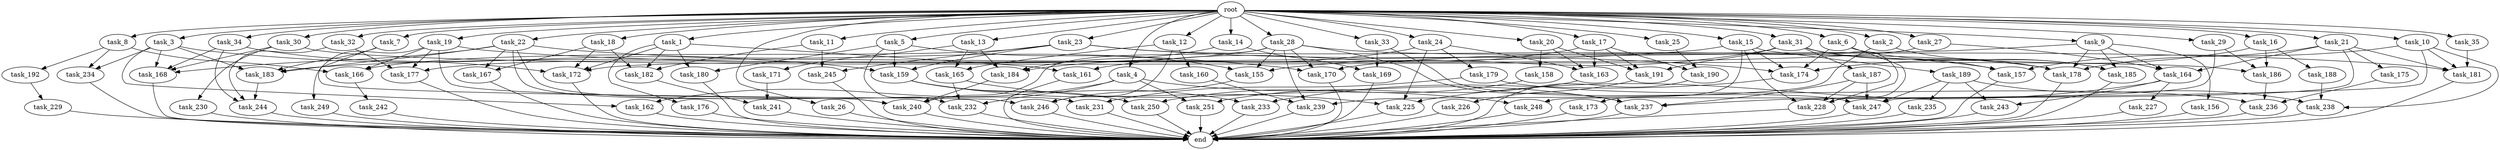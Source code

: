 digraph G {
  task_12 [size="2.048000"];
  task_160 [size="618475290.624000"];
  task_180 [size="1168231104.512000"];
  task_19 [size="2.048000"];
  task_249 [size="154618822.656000"];
  root [size="0.000000"];
  task_10 [size="2.048000"];
  task_168 [size="2216203124.736000"];
  task_18 [size="2.048000"];
  task_1 [size="2.048000"];
  task_189 [size="841813590.016000"];
  task_183 [size="2319282339.840000"];
  task_161 [size="1786706395.136000"];
  task_4 [size="2.048000"];
  task_33 [size="2.048000"];
  task_235 [size="841813590.016000"];
  task_234 [size="1821066133.504000"];
  task_8 [size="2.048000"];
  task_15 [size="2.048000"];
  task_5 [size="2.048000"];
  end [size="0.000000"];
  task_228 [size="4020089389.056000"];
  task_191 [size="2954937499.648000"];
  task_27 [size="2.048000"];
  task_246 [size="1116691496.960000"];
  task_167 [size="2336462209.024000"];
  task_14 [size="2.048000"];
  task_21 [size="2.048000"];
  task_241 [size="1460288880.640000"];
  task_16 [size="2.048000"];
  task_7 [size="2.048000"];
  task_242 [size="1717986918.400000"];
  task_227 [size="1099511627.776000"];
  task_225 [size="2267742732.288000"];
  task_26 [size="2.048000"];
  task_177 [size="1391569403.904000"];
  task_239 [size="2851858284.544000"];
  task_158 [size="618475290.624000"];
  task_229 [size="618475290.624000"];
  task_30 [size="2.048000"];
  task_245 [size="1236950581.248000"];
  task_172 [size="3161095929.856000"];
  task_164 [size="1546188226.560000"];
  task_226 [size="429496729.600000"];
  task_174 [size="3332894621.696000"];
  task_171 [size="274877906.944000"];
  task_165 [size="893353197.568000"];
  task_179 [size="1099511627.776000"];
  task_175 [size="841813590.016000"];
  task_192 [size="1391569403.904000"];
  task_231 [size="1047972020.224000"];
  task_17 [size="2.048000"];
  task_169 [size="1717986918.400000"];
  task_166 [size="2164663517.184000"];
  task_31 [size="2.048000"];
  task_170 [size="1666447310.848000"];
  task_2 [size="2.048000"];
  task_237 [size="2456721293.312000"];
  task_35 [size="2.048000"];
  task_3 [size="2.048000"];
  task_187 [size="618475290.624000"];
  task_247 [size="3624952397.824000"];
  task_230 [size="68719476.736000"];
  task_181 [size="1906965479.424000"];
  task_162 [size="584115552.256000"];
  task_232 [size="1683627180.032000"];
  task_184 [size="1992864825.344000"];
  task_22 [size="2.048000"];
  task_159 [size="2147483648.000000"];
  task_29 [size="2.048000"];
  task_244 [size="2559800508.416000"];
  task_28 [size="2.048000"];
  task_176 [size="68719476.736000"];
  task_163 [size="3435973836.800000"];
  task_182 [size="2405181685.760000"];
  task_233 [size="1168231104.512000"];
  task_23 [size="2.048000"];
  task_190 [size="1872605741.056000"];
  task_25 [size="2.048000"];
  task_6 [size="2.048000"];
  task_32 [size="2.048000"];
  task_188 [size="154618822.656000"];
  task_250 [size="687194767.360000"];
  task_20 [size="2.048000"];
  task_243 [size="1941325217.792000"];
  task_238 [size="3401614098.432000"];
  task_9 [size="2.048000"];
  task_236 [size="1425929142.272000"];
  task_155 [size="2336462209.024000"];
  task_248 [size="858993459.200000"];
  task_185 [size="2989297238.016000"];
  task_156 [size="429496729.600000"];
  task_186 [size="652835028.992000"];
  task_34 [size="2.048000"];
  task_240 [size="1666447310.848000"];
  task_173 [size="841813590.016000"];
  task_157 [size="2078764171.264000"];
  task_178 [size="2508260900.864000"];
  task_13 [size="2.048000"];
  task_251 [size="996432412.672000"];
  task_24 [size="2.048000"];
  task_11 [size="2.048000"];

  task_12 -> task_165 [size="301989888.000000"];
  task_12 -> task_246 [size="301989888.000000"];
  task_12 -> task_160 [size="301989888.000000"];
  task_160 -> task_239 [size="679477248.000000"];
  task_180 -> end [size="1.000000"];
  task_19 -> task_249 [size="75497472.000000"];
  task_19 -> task_240 [size="75497472.000000"];
  task_19 -> task_166 [size="75497472.000000"];
  task_19 -> task_181 [size="75497472.000000"];
  task_19 -> task_177 [size="75497472.000000"];
  task_249 -> end [size="1.000000"];
  root -> task_12 [size="1.000000"];
  root -> task_35 [size="1.000000"];
  root -> task_14 [size="1.000000"];
  root -> task_21 [size="1.000000"];
  root -> task_6 [size="1.000000"];
  root -> task_32 [size="1.000000"];
  root -> task_19 [size="1.000000"];
  root -> task_20 [size="1.000000"];
  root -> task_16 [size="1.000000"];
  root -> task_9 [size="1.000000"];
  root -> task_31 [size="1.000000"];
  root -> task_10 [size="1.000000"];
  root -> task_1 [size="1.000000"];
  root -> task_18 [size="1.000000"];
  root -> task_5 [size="1.000000"];
  root -> task_2 [size="1.000000"];
  root -> task_4 [size="1.000000"];
  root -> task_27 [size="1.000000"];
  root -> task_23 [size="1.000000"];
  root -> task_3 [size="1.000000"];
  root -> task_26 [size="1.000000"];
  root -> task_7 [size="1.000000"];
  root -> task_34 [size="1.000000"];
  root -> task_17 [size="1.000000"];
  root -> task_33 [size="1.000000"];
  root -> task_15 [size="1.000000"];
  root -> task_22 [size="1.000000"];
  root -> task_29 [size="1.000000"];
  root -> task_8 [size="1.000000"];
  root -> task_30 [size="1.000000"];
  root -> task_13 [size="1.000000"];
  root -> task_25 [size="1.000000"];
  root -> task_24 [size="1.000000"];
  root -> task_11 [size="1.000000"];
  root -> task_28 [size="1.000000"];
  task_10 -> task_157 [size="411041792.000000"];
  task_10 -> task_238 [size="411041792.000000"];
  task_10 -> task_181 [size="411041792.000000"];
  task_10 -> task_237 [size="411041792.000000"];
  task_168 -> end [size="1.000000"];
  task_18 -> task_172 [size="838860800.000000"];
  task_18 -> task_167 [size="838860800.000000"];
  task_18 -> task_182 [size="838860800.000000"];
  task_1 -> task_180 [size="33554432.000000"];
  task_1 -> task_172 [size="33554432.000000"];
  task_1 -> task_161 [size="33554432.000000"];
  task_1 -> task_176 [size="33554432.000000"];
  task_1 -> task_182 [size="33554432.000000"];
  task_189 -> task_235 [size="411041792.000000"];
  task_189 -> task_243 [size="411041792.000000"];
  task_189 -> task_238 [size="411041792.000000"];
  task_189 -> task_247 [size="411041792.000000"];
  task_183 -> task_244 [size="411041792.000000"];
  task_161 -> end [size="1.000000"];
  task_4 -> task_232 [size="75497472.000000"];
  task_4 -> task_162 [size="75497472.000000"];
  task_4 -> task_251 [size="75497472.000000"];
  task_4 -> task_237 [size="75497472.000000"];
  task_33 -> task_247 [size="536870912.000000"];
  task_33 -> task_169 [size="536870912.000000"];
  task_235 -> end [size="1.000000"];
  task_234 -> end [size="1.000000"];
  task_8 -> task_234 [size="679477248.000000"];
  task_8 -> task_192 [size="679477248.000000"];
  task_8 -> task_166 [size="679477248.000000"];
  task_15 -> task_183 [size="411041792.000000"];
  task_15 -> task_173 [size="411041792.000000"];
  task_15 -> task_174 [size="411041792.000000"];
  task_15 -> task_189 [size="411041792.000000"];
  task_15 -> task_228 [size="411041792.000000"];
  task_5 -> task_155 [size="536870912.000000"];
  task_5 -> task_180 [size="536870912.000000"];
  task_5 -> task_159 [size="536870912.000000"];
  task_5 -> task_232 [size="536870912.000000"];
  task_228 -> end [size="1.000000"];
  task_191 -> task_226 [size="209715200.000000"];
  task_27 -> task_172 [size="134217728.000000"];
  task_27 -> task_164 [size="134217728.000000"];
  task_246 -> end [size="1.000000"];
  task_167 -> end [size="1.000000"];
  task_14 -> task_184 [size="301989888.000000"];
  task_14 -> task_169 [size="301989888.000000"];
  task_21 -> task_175 [size="411041792.000000"];
  task_21 -> task_164 [size="411041792.000000"];
  task_21 -> task_247 [size="411041792.000000"];
  task_21 -> task_181 [size="411041792.000000"];
  task_21 -> task_178 [size="411041792.000000"];
  task_241 -> end [size="1.000000"];
  task_16 -> task_186 [size="75497472.000000"];
  task_16 -> task_174 [size="75497472.000000"];
  task_16 -> task_188 [size="75497472.000000"];
  task_7 -> task_183 [size="209715200.000000"];
  task_7 -> task_246 [size="209715200.000000"];
  task_242 -> end [size="1.000000"];
  task_227 -> end [size="1.000000"];
  task_225 -> end [size="1.000000"];
  task_26 -> end [size="1.000000"];
  task_177 -> end [size="1.000000"];
  task_239 -> end [size="1.000000"];
  task_158 -> task_250 [size="301989888.000000"];
  task_229 -> end [size="1.000000"];
  task_30 -> task_168 [size="33554432.000000"];
  task_30 -> task_230 [size="33554432.000000"];
  task_30 -> task_186 [size="33554432.000000"];
  task_245 -> end [size="1.000000"];
  task_172 -> end [size="1.000000"];
  task_164 -> task_227 [size="536870912.000000"];
  task_164 -> task_243 [size="536870912.000000"];
  task_164 -> task_225 [size="536870912.000000"];
  task_226 -> end [size="1.000000"];
  task_174 -> task_233 [size="536870912.000000"];
  task_171 -> task_241 [size="679477248.000000"];
  task_165 -> task_232 [size="209715200.000000"];
  task_165 -> task_248 [size="209715200.000000"];
  task_179 -> task_236 [size="209715200.000000"];
  task_179 -> task_231 [size="209715200.000000"];
  task_175 -> task_236 [size="411041792.000000"];
  task_192 -> task_229 [size="301989888.000000"];
  task_231 -> end [size="1.000000"];
  task_17 -> task_163 [size="838860800.000000"];
  task_17 -> task_190 [size="838860800.000000"];
  task_17 -> task_161 [size="838860800.000000"];
  task_17 -> task_191 [size="838860800.000000"];
  task_169 -> end [size="1.000000"];
  task_166 -> task_242 [size="838860800.000000"];
  task_31 -> task_155 [size="301989888.000000"];
  task_31 -> task_191 [size="301989888.000000"];
  task_31 -> task_157 [size="301989888.000000"];
  task_31 -> task_178 [size="301989888.000000"];
  task_31 -> task_187 [size="301989888.000000"];
  task_31 -> task_228 [size="301989888.000000"];
  task_170 -> end [size="1.000000"];
  task_2 -> task_239 [size="411041792.000000"];
  task_2 -> task_185 [size="411041792.000000"];
  task_237 -> end [size="1.000000"];
  task_35 -> task_181 [size="33554432.000000"];
  task_3 -> task_183 [size="209715200.000000"];
  task_3 -> task_234 [size="209715200.000000"];
  task_3 -> task_168 [size="209715200.000000"];
  task_3 -> task_159 [size="209715200.000000"];
  task_3 -> task_162 [size="209715200.000000"];
  task_187 -> task_247 [size="411041792.000000"];
  task_187 -> task_228 [size="411041792.000000"];
  task_187 -> task_237 [size="411041792.000000"];
  task_247 -> end [size="1.000000"];
  task_230 -> end [size="1.000000"];
  task_181 -> end [size="1.000000"];
  task_162 -> end [size="1.000000"];
  task_232 -> end [size="1.000000"];
  task_184 -> task_240 [size="134217728.000000"];
  task_22 -> task_183 [size="301989888.000000"];
  task_22 -> task_240 [size="301989888.000000"];
  task_22 -> task_167 [size="301989888.000000"];
  task_22 -> task_170 [size="301989888.000000"];
  task_22 -> task_168 [size="301989888.000000"];
  task_22 -> task_231 [size="301989888.000000"];
  task_159 -> task_250 [size="33554432.000000"];
  task_159 -> task_233 [size="33554432.000000"];
  task_159 -> task_225 [size="33554432.000000"];
  task_29 -> task_248 [size="209715200.000000"];
  task_29 -> task_186 [size="209715200.000000"];
  task_244 -> end [size="1.000000"];
  task_28 -> task_155 [size="301989888.000000"];
  task_28 -> task_240 [size="301989888.000000"];
  task_28 -> task_237 [size="301989888.000000"];
  task_28 -> task_178 [size="301989888.000000"];
  task_28 -> task_170 [size="301989888.000000"];
  task_28 -> task_177 [size="301989888.000000"];
  task_28 -> task_239 [size="301989888.000000"];
  task_176 -> end [size="1.000000"];
  task_163 -> task_251 [size="411041792.000000"];
  task_182 -> task_241 [size="33554432.000000"];
  task_233 -> end [size="1.000000"];
  task_23 -> task_245 [size="301989888.000000"];
  task_23 -> task_157 [size="301989888.000000"];
  task_23 -> task_166 [size="301989888.000000"];
  task_23 -> task_159 [size="301989888.000000"];
  task_23 -> task_174 [size="301989888.000000"];
  task_190 -> end [size="1.000000"];
  task_25 -> task_190 [size="75497472.000000"];
  task_6 -> task_174 [size="838860800.000000"];
  task_6 -> task_185 [size="838860800.000000"];
  task_6 -> task_228 [size="838860800.000000"];
  task_32 -> task_177 [size="301989888.000000"];
  task_32 -> task_244 [size="301989888.000000"];
  task_188 -> task_238 [size="838860800.000000"];
  task_250 -> end [size="1.000000"];
  task_20 -> task_163 [size="301989888.000000"];
  task_20 -> task_158 [size="301989888.000000"];
  task_20 -> task_191 [size="301989888.000000"];
  task_243 -> end [size="1.000000"];
  task_238 -> end [size="1.000000"];
  task_9 -> task_156 [size="209715200.000000"];
  task_9 -> task_170 [size="209715200.000000"];
  task_9 -> task_164 [size="209715200.000000"];
  task_9 -> task_185 [size="209715200.000000"];
  task_9 -> task_178 [size="209715200.000000"];
  task_236 -> end [size="1.000000"];
  task_155 -> task_246 [size="33554432.000000"];
  task_248 -> end [size="1.000000"];
  task_185 -> end [size="1.000000"];
  task_156 -> end [size="1.000000"];
  task_186 -> task_236 [size="75497472.000000"];
  task_34 -> task_172 [size="536870912.000000"];
  task_34 -> task_244 [size="536870912.000000"];
  task_34 -> task_168 [size="536870912.000000"];
  task_240 -> end [size="1.000000"];
  task_173 -> end [size="1.000000"];
  task_157 -> end [size="1.000000"];
  task_178 -> end [size="1.000000"];
  task_13 -> task_165 [size="134217728.000000"];
  task_13 -> task_184 [size="134217728.000000"];
  task_13 -> task_171 [size="134217728.000000"];
  task_251 -> end [size="1.000000"];
  task_24 -> task_163 [size="536870912.000000"];
  task_24 -> task_184 [size="536870912.000000"];
  task_24 -> task_179 [size="536870912.000000"];
  task_24 -> task_225 [size="536870912.000000"];
  task_11 -> task_245 [size="301989888.000000"];
  task_11 -> task_182 [size="301989888.000000"];
}

